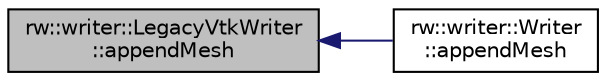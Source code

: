 digraph "rw::writer::LegacyVtkWriter::appendMesh"
{
  edge [fontname="Helvetica",fontsize="10",labelfontname="Helvetica",labelfontsize="10"];
  node [fontname="Helvetica",fontsize="10",shape=record];
  rankdir="LR";
  Node16 [label="rw::writer::LegacyVtkWriter\l::appendMesh",height=0.2,width=0.4,color="black", fillcolor="grey75", style="filled", fontcolor="black"];
  Node16 -> Node17 [dir="back",color="midnightblue",fontsize="10",style="solid",fontname="Helvetica"];
  Node17 [label="rw::writer::Writer\l::appendMesh",height=0.2,width=0.4,color="black", fillcolor="white", style="filled",URL="$classrw_1_1writer_1_1Writer.html#add5b0f4ec99faab2d2dc09fe2b19c824",tooltip="Writes the mesh data to file. "];
}
